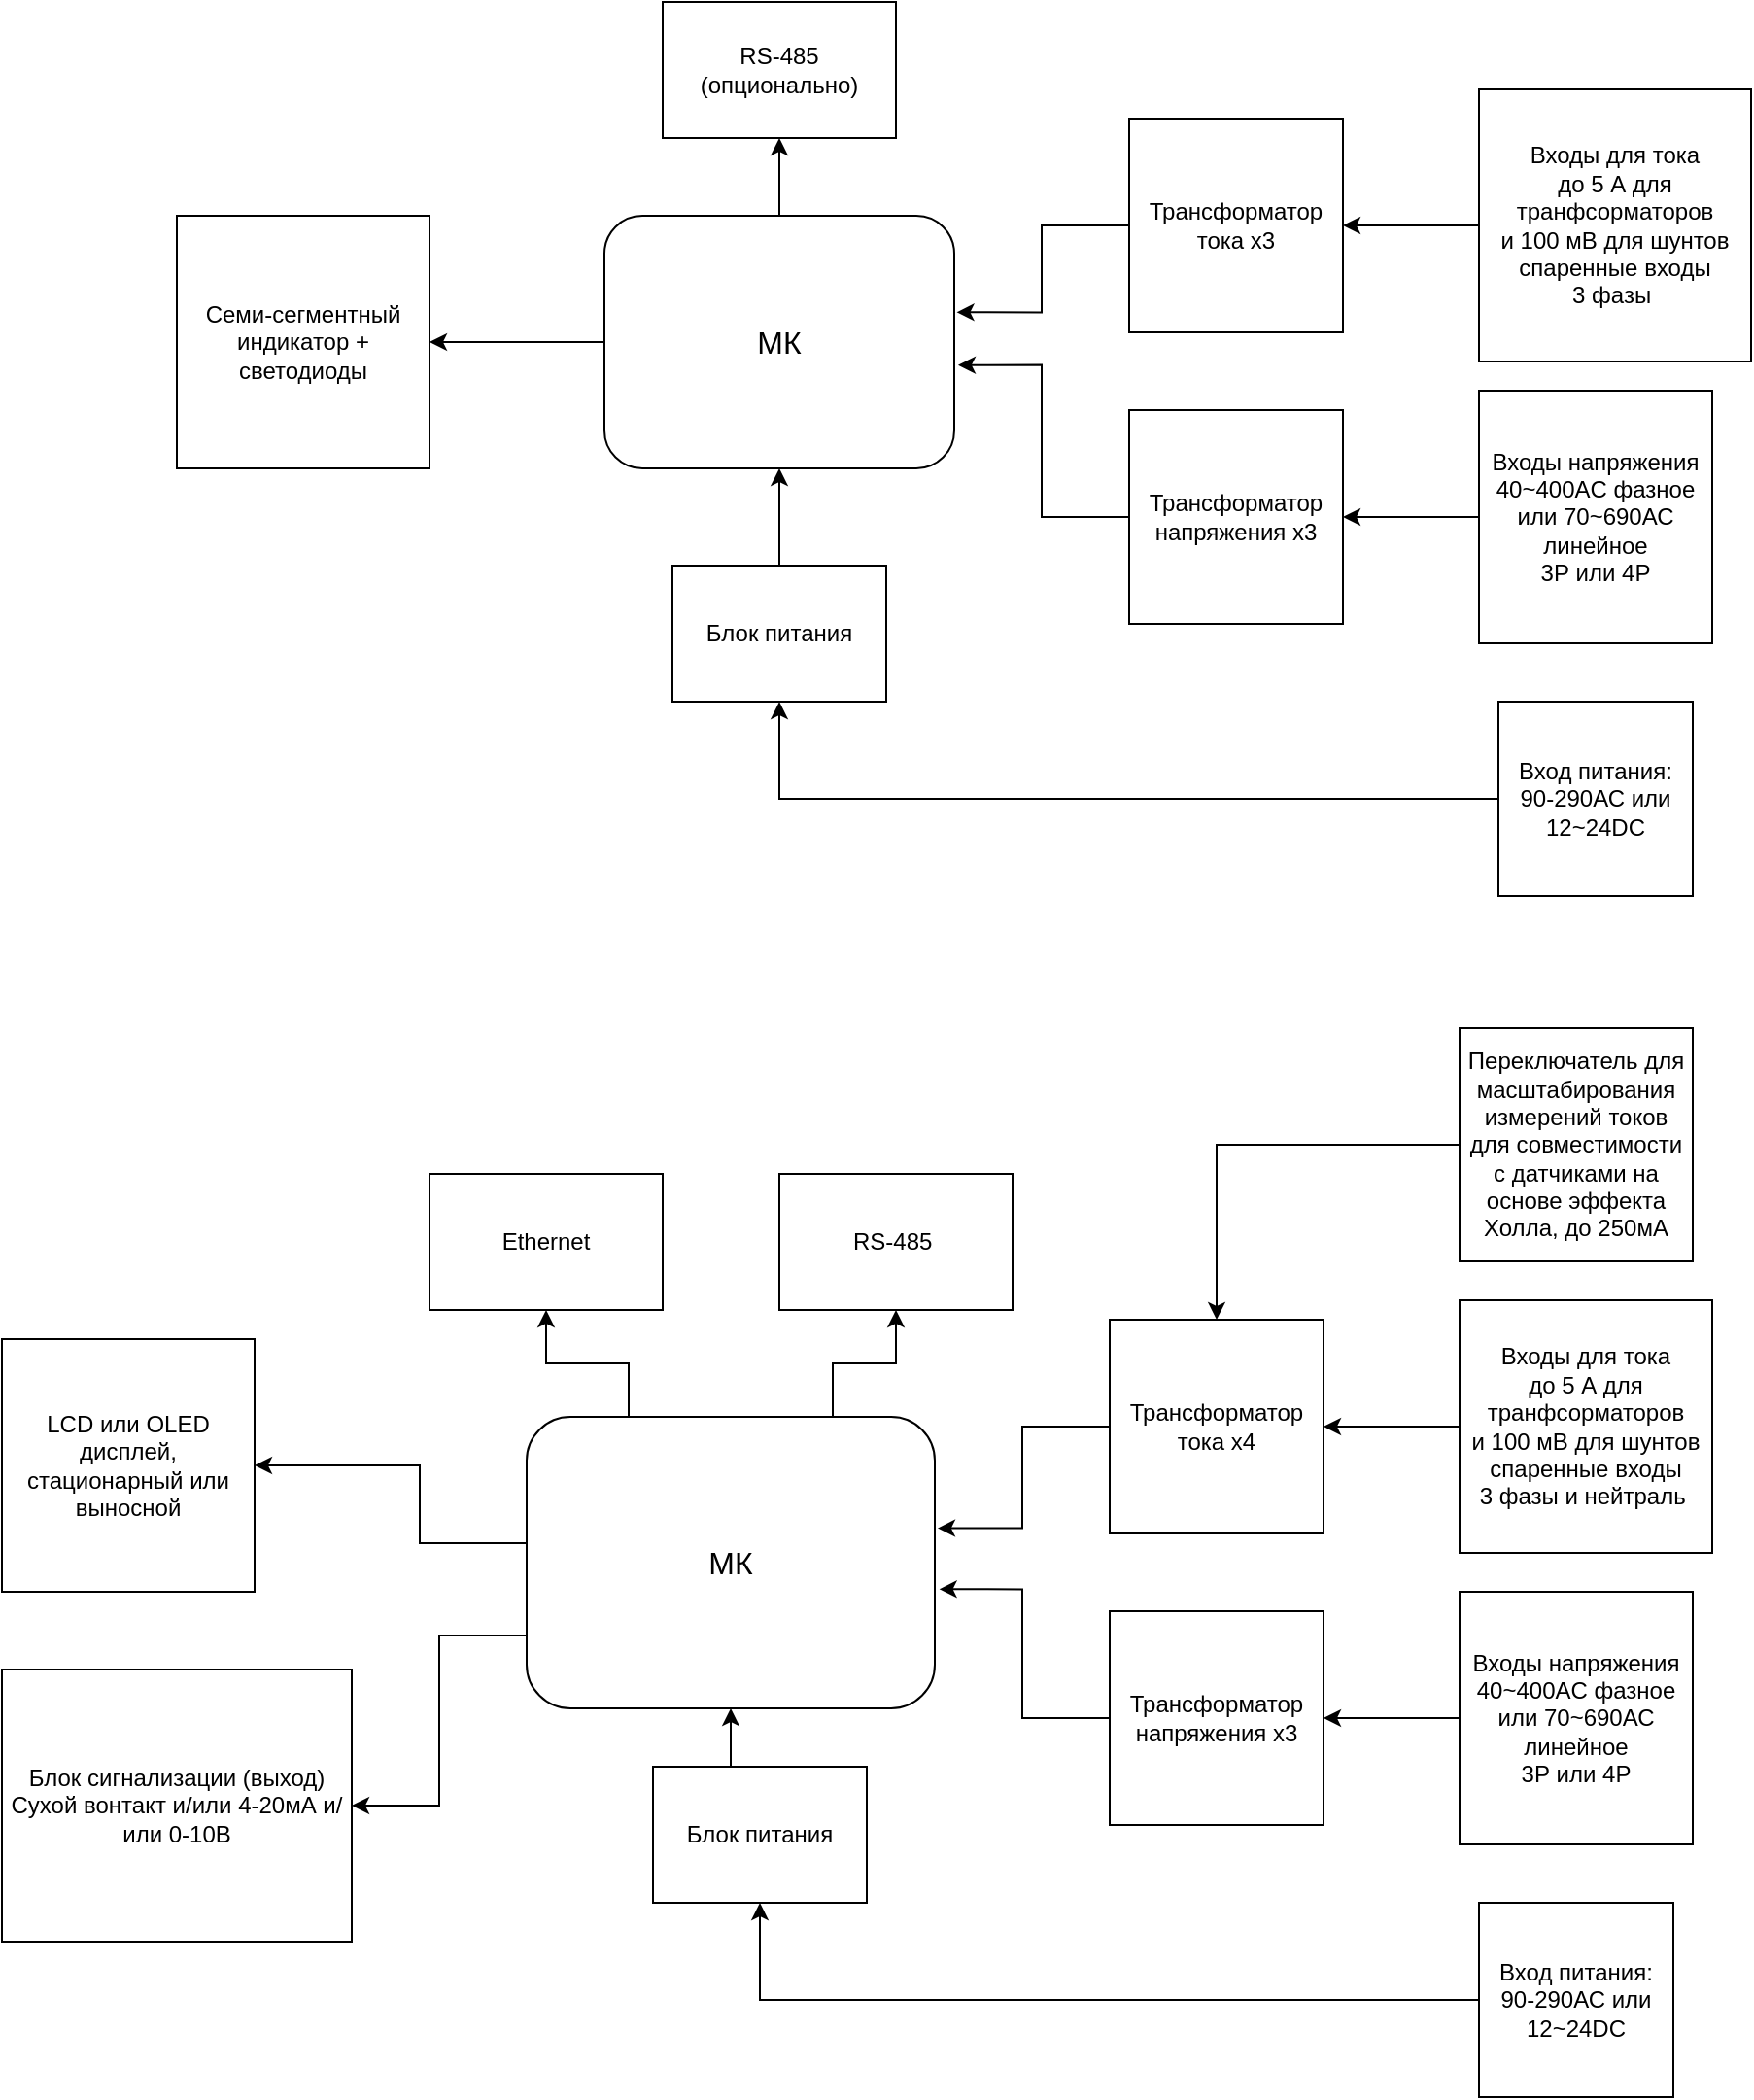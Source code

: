 <mxfile version="23.1.5" type="github">
  <diagram name="Страница — 1" id="n5297YDXWTuSqS-TeUuD">
    <mxGraphModel dx="1562" dy="818" grid="1" gridSize="10" guides="1" tooltips="1" connect="1" arrows="1" fold="1" page="1" pageScale="1" pageWidth="2339" pageHeight="3300" math="0" shadow="0">
      <root>
        <mxCell id="0" />
        <mxCell id="1" parent="0" />
        <mxCell id="Zt0sIPypEy9pdhqAK2nU-18" style="edgeStyle=orthogonalEdgeStyle;rounded=0;orthogonalLoop=1;jettySize=auto;html=1;exitX=0;exitY=0.5;exitDx=0;exitDy=0;entryX=1;entryY=0.5;entryDx=0;entryDy=0;" edge="1" parent="1" source="Zt0sIPypEy9pdhqAK2nU-1" target="Zt0sIPypEy9pdhqAK2nU-7">
          <mxGeometry relative="1" as="geometry" />
        </mxCell>
        <mxCell id="Zt0sIPypEy9pdhqAK2nU-19" style="edgeStyle=orthogonalEdgeStyle;rounded=0;orthogonalLoop=1;jettySize=auto;html=1;exitX=0.5;exitY=0;exitDx=0;exitDy=0;entryX=0.5;entryY=1;entryDx=0;entryDy=0;" edge="1" parent="1" source="Zt0sIPypEy9pdhqAK2nU-1" target="Zt0sIPypEy9pdhqAK2nU-4">
          <mxGeometry relative="1" as="geometry" />
        </mxCell>
        <mxCell id="Zt0sIPypEy9pdhqAK2nU-1" value="&lt;font style=&quot;font-size: 16px;&quot;&gt;МК&lt;/font&gt;" style="rounded=1;whiteSpace=wrap;html=1;" vertex="1" parent="1">
          <mxGeometry x="620" y="292" width="180" height="130" as="geometry" />
        </mxCell>
        <mxCell id="Zt0sIPypEy9pdhqAK2nU-2" value="Трансформатор напряжения х3" style="whiteSpace=wrap;html=1;aspect=fixed;" vertex="1" parent="1">
          <mxGeometry x="890" y="392" width="110" height="110" as="geometry" />
        </mxCell>
        <mxCell id="Zt0sIPypEy9pdhqAK2nU-3" value="Трансформатор тока х3" style="whiteSpace=wrap;html=1;aspect=fixed;" vertex="1" parent="1">
          <mxGeometry x="890" y="242" width="110" height="110" as="geometry" />
        </mxCell>
        <mxCell id="Zt0sIPypEy9pdhqAK2nU-4" value="RS-485 (опционально)" style="rounded=0;whiteSpace=wrap;html=1;" vertex="1" parent="1">
          <mxGeometry x="650" y="182" width="120" height="70" as="geometry" />
        </mxCell>
        <mxCell id="Zt0sIPypEy9pdhqAK2nU-17" style="edgeStyle=orthogonalEdgeStyle;rounded=0;orthogonalLoop=1;jettySize=auto;html=1;exitX=0.5;exitY=0;exitDx=0;exitDy=0;entryX=0.5;entryY=1;entryDx=0;entryDy=0;" edge="1" parent="1" source="Zt0sIPypEy9pdhqAK2nU-5" target="Zt0sIPypEy9pdhqAK2nU-1">
          <mxGeometry relative="1" as="geometry" />
        </mxCell>
        <mxCell id="Zt0sIPypEy9pdhqAK2nU-5" value="Блок питания" style="rounded=0;whiteSpace=wrap;html=1;" vertex="1" parent="1">
          <mxGeometry x="655" y="472" width="110" height="70" as="geometry" />
        </mxCell>
        <mxCell id="Zt0sIPypEy9pdhqAK2nU-14" style="edgeStyle=orthogonalEdgeStyle;rounded=0;orthogonalLoop=1;jettySize=auto;html=1;exitX=0;exitY=0.5;exitDx=0;exitDy=0;" edge="1" parent="1" source="Zt0sIPypEy9pdhqAK2nU-6" target="Zt0sIPypEy9pdhqAK2nU-2">
          <mxGeometry relative="1" as="geometry" />
        </mxCell>
        <mxCell id="Zt0sIPypEy9pdhqAK2nU-6" value="&amp;nbsp;Входы напряжения&amp;nbsp;&lt;div&gt;40~400AC фазное или 70~690АС линейное&lt;/div&gt;&lt;div&gt;3Р или 4Р&lt;/div&gt;" style="rounded=0;whiteSpace=wrap;html=1;" vertex="1" parent="1">
          <mxGeometry x="1070" y="382" width="120" height="130" as="geometry" />
        </mxCell>
        <mxCell id="Zt0sIPypEy9pdhqAK2nU-7" value="Семи-сегментный индикатор + светодиоды" style="rounded=0;whiteSpace=wrap;html=1;" vertex="1" parent="1">
          <mxGeometry x="400" y="292" width="130" height="130" as="geometry" />
        </mxCell>
        <mxCell id="Zt0sIPypEy9pdhqAK2nU-16" style="edgeStyle=orthogonalEdgeStyle;rounded=0;orthogonalLoop=1;jettySize=auto;html=1;exitX=0;exitY=0.5;exitDx=0;exitDy=0;entryX=0.5;entryY=1;entryDx=0;entryDy=0;" edge="1" parent="1" source="Zt0sIPypEy9pdhqAK2nU-8" target="Zt0sIPypEy9pdhqAK2nU-5">
          <mxGeometry relative="1" as="geometry" />
        </mxCell>
        <mxCell id="Zt0sIPypEy9pdhqAK2nU-8" value="Вход питания: 90-290АС или 12~24DC" style="whiteSpace=wrap;html=1;aspect=fixed;" vertex="1" parent="1">
          <mxGeometry x="1080" y="542" width="100" height="100" as="geometry" />
        </mxCell>
        <mxCell id="Zt0sIPypEy9pdhqAK2nU-12" style="edgeStyle=orthogonalEdgeStyle;rounded=0;orthogonalLoop=1;jettySize=auto;html=1;exitX=0;exitY=0.5;exitDx=0;exitDy=0;entryX=1;entryY=0.5;entryDx=0;entryDy=0;" edge="1" parent="1" source="Zt0sIPypEy9pdhqAK2nU-10" target="Zt0sIPypEy9pdhqAK2nU-3">
          <mxGeometry relative="1" as="geometry" />
        </mxCell>
        <mxCell id="Zt0sIPypEy9pdhqAK2nU-10" value="Входы для тока&lt;br&gt;до 5 А для транфсорматоров&lt;br&gt;и 100 мВ для шунтов&lt;br&gt;спаренные входы&lt;br&gt;3 фазы&amp;nbsp;" style="whiteSpace=wrap;html=1;aspect=fixed;" vertex="1" parent="1">
          <mxGeometry x="1070" y="227" width="140" height="140" as="geometry" />
        </mxCell>
        <mxCell id="Zt0sIPypEy9pdhqAK2nU-13" style="edgeStyle=orthogonalEdgeStyle;rounded=0;orthogonalLoop=1;jettySize=auto;html=1;exitX=0;exitY=0.5;exitDx=0;exitDy=0;entryX=1.007;entryY=0.382;entryDx=0;entryDy=0;entryPerimeter=0;" edge="1" parent="1" source="Zt0sIPypEy9pdhqAK2nU-3" target="Zt0sIPypEy9pdhqAK2nU-1">
          <mxGeometry relative="1" as="geometry" />
        </mxCell>
        <mxCell id="Zt0sIPypEy9pdhqAK2nU-15" style="edgeStyle=orthogonalEdgeStyle;rounded=0;orthogonalLoop=1;jettySize=auto;html=1;exitX=0;exitY=0.5;exitDx=0;exitDy=0;entryX=1.011;entryY=0.591;entryDx=0;entryDy=0;entryPerimeter=0;" edge="1" parent="1" source="Zt0sIPypEy9pdhqAK2nU-2" target="Zt0sIPypEy9pdhqAK2nU-1">
          <mxGeometry relative="1" as="geometry" />
        </mxCell>
        <mxCell id="Zt0sIPypEy9pdhqAK2nU-20" style="edgeStyle=orthogonalEdgeStyle;rounded=0;orthogonalLoop=1;jettySize=auto;html=1;exitX=0;exitY=0.5;exitDx=0;exitDy=0;entryX=1;entryY=0.5;entryDx=0;entryDy=0;" edge="1" parent="1" source="Zt0sIPypEy9pdhqAK2nU-22" target="Zt0sIPypEy9pdhqAK2nU-30">
          <mxGeometry relative="1" as="geometry">
            <Array as="points">
              <mxPoint x="525" y="975" />
              <mxPoint x="525" y="935" />
            </Array>
          </mxGeometry>
        </mxCell>
        <mxCell id="Zt0sIPypEy9pdhqAK2nU-40" style="edgeStyle=orthogonalEdgeStyle;rounded=0;orthogonalLoop=1;jettySize=auto;html=1;exitX=0;exitY=0.75;exitDx=0;exitDy=0;entryX=1;entryY=0.5;entryDx=0;entryDy=0;" edge="1" parent="1" source="Zt0sIPypEy9pdhqAK2nU-22" target="Zt0sIPypEy9pdhqAK2nU-39">
          <mxGeometry relative="1" as="geometry" />
        </mxCell>
        <mxCell id="Zt0sIPypEy9pdhqAK2nU-41" style="edgeStyle=orthogonalEdgeStyle;rounded=0;orthogonalLoop=1;jettySize=auto;html=1;exitX=0.25;exitY=0;exitDx=0;exitDy=0;entryX=0.5;entryY=1;entryDx=0;entryDy=0;" edge="1" parent="1" source="Zt0sIPypEy9pdhqAK2nU-22" target="Zt0sIPypEy9pdhqAK2nU-37">
          <mxGeometry relative="1" as="geometry" />
        </mxCell>
        <mxCell id="Zt0sIPypEy9pdhqAK2nU-42" style="edgeStyle=orthogonalEdgeStyle;rounded=0;orthogonalLoop=1;jettySize=auto;html=1;exitX=0.75;exitY=0;exitDx=0;exitDy=0;entryX=0.5;entryY=1;entryDx=0;entryDy=0;" edge="1" parent="1" source="Zt0sIPypEy9pdhqAK2nU-22" target="Zt0sIPypEy9pdhqAK2nU-25">
          <mxGeometry relative="1" as="geometry" />
        </mxCell>
        <mxCell id="Zt0sIPypEy9pdhqAK2nU-22" value="&lt;font style=&quot;font-size: 16px;&quot;&gt;МК&lt;/font&gt;" style="rounded=1;whiteSpace=wrap;html=1;" vertex="1" parent="1">
          <mxGeometry x="580" y="910" width="210" height="150" as="geometry" />
        </mxCell>
        <mxCell id="Zt0sIPypEy9pdhqAK2nU-23" value="Трансформатор напряжения х3" style="whiteSpace=wrap;html=1;aspect=fixed;" vertex="1" parent="1">
          <mxGeometry x="880" y="1010" width="110" height="110" as="geometry" />
        </mxCell>
        <mxCell id="Zt0sIPypEy9pdhqAK2nU-24" value="Трансформатор тока х4" style="whiteSpace=wrap;html=1;aspect=fixed;" vertex="1" parent="1">
          <mxGeometry x="880" y="860" width="110" height="110" as="geometry" />
        </mxCell>
        <mxCell id="Zt0sIPypEy9pdhqAK2nU-25" value="RS-485&amp;nbsp;" style="rounded=0;whiteSpace=wrap;html=1;" vertex="1" parent="1">
          <mxGeometry x="710" y="785" width="120" height="70" as="geometry" />
        </mxCell>
        <mxCell id="Zt0sIPypEy9pdhqAK2nU-26" style="edgeStyle=orthogonalEdgeStyle;rounded=0;orthogonalLoop=1;jettySize=auto;html=1;exitX=0.5;exitY=0;exitDx=0;exitDy=0;entryX=0.5;entryY=1;entryDx=0;entryDy=0;" edge="1" parent="1" source="Zt0sIPypEy9pdhqAK2nU-27" target="Zt0sIPypEy9pdhqAK2nU-22">
          <mxGeometry relative="1" as="geometry" />
        </mxCell>
        <mxCell id="Zt0sIPypEy9pdhqAK2nU-27" value="Блок питания" style="rounded=0;whiteSpace=wrap;html=1;" vertex="1" parent="1">
          <mxGeometry x="645" y="1090" width="110" height="70" as="geometry" />
        </mxCell>
        <mxCell id="Zt0sIPypEy9pdhqAK2nU-28" style="edgeStyle=orthogonalEdgeStyle;rounded=0;orthogonalLoop=1;jettySize=auto;html=1;exitX=0;exitY=0.5;exitDx=0;exitDy=0;" edge="1" parent="1" source="Zt0sIPypEy9pdhqAK2nU-29" target="Zt0sIPypEy9pdhqAK2nU-23">
          <mxGeometry relative="1" as="geometry" />
        </mxCell>
        <mxCell id="Zt0sIPypEy9pdhqAK2nU-29" value="&amp;nbsp;Входы напряжения&amp;nbsp;&lt;div&gt;40~400AC фазное или 70~690АС линейное&lt;/div&gt;&lt;div&gt;3Р или 4Р&lt;/div&gt;" style="rounded=0;whiteSpace=wrap;html=1;" vertex="1" parent="1">
          <mxGeometry x="1060" y="1000" width="120" height="130" as="geometry" />
        </mxCell>
        <mxCell id="Zt0sIPypEy9pdhqAK2nU-30" value="LCD или OLED дисплей, стационарный или выносной" style="rounded=0;whiteSpace=wrap;html=1;" vertex="1" parent="1">
          <mxGeometry x="310" y="870" width="130" height="130" as="geometry" />
        </mxCell>
        <mxCell id="Zt0sIPypEy9pdhqAK2nU-31" style="edgeStyle=orthogonalEdgeStyle;rounded=0;orthogonalLoop=1;jettySize=auto;html=1;exitX=0;exitY=0.5;exitDx=0;exitDy=0;entryX=0.5;entryY=1;entryDx=0;entryDy=0;" edge="1" parent="1" source="Zt0sIPypEy9pdhqAK2nU-32" target="Zt0sIPypEy9pdhqAK2nU-27">
          <mxGeometry relative="1" as="geometry" />
        </mxCell>
        <mxCell id="Zt0sIPypEy9pdhqAK2nU-32" value="Вход питания: 90-290АС или 12~24DC" style="whiteSpace=wrap;html=1;aspect=fixed;" vertex="1" parent="1">
          <mxGeometry x="1070" y="1160" width="100" height="100" as="geometry" />
        </mxCell>
        <mxCell id="Zt0sIPypEy9pdhqAK2nU-33" style="edgeStyle=orthogonalEdgeStyle;rounded=0;orthogonalLoop=1;jettySize=auto;html=1;exitX=0;exitY=0.5;exitDx=0;exitDy=0;entryX=1;entryY=0.5;entryDx=0;entryDy=0;" edge="1" parent="1" source="Zt0sIPypEy9pdhqAK2nU-34" target="Zt0sIPypEy9pdhqAK2nU-24">
          <mxGeometry relative="1" as="geometry" />
        </mxCell>
        <mxCell id="Zt0sIPypEy9pdhqAK2nU-34" value="Входы для тока&lt;br&gt;до 5 А для транфсорматоров&lt;br&gt;и 100 мВ для шунтов&lt;br&gt;спаренные входы&lt;br&gt;3 фазы и нейтраль&amp;nbsp;" style="whiteSpace=wrap;html=1;aspect=fixed;" vertex="1" parent="1">
          <mxGeometry x="1060" y="850" width="130" height="130" as="geometry" />
        </mxCell>
        <mxCell id="Zt0sIPypEy9pdhqAK2nU-35" style="edgeStyle=orthogonalEdgeStyle;rounded=0;orthogonalLoop=1;jettySize=auto;html=1;exitX=0;exitY=0.5;exitDx=0;exitDy=0;entryX=1.007;entryY=0.382;entryDx=0;entryDy=0;entryPerimeter=0;" edge="1" parent="1" source="Zt0sIPypEy9pdhqAK2nU-24" target="Zt0sIPypEy9pdhqAK2nU-22">
          <mxGeometry relative="1" as="geometry" />
        </mxCell>
        <mxCell id="Zt0sIPypEy9pdhqAK2nU-36" style="edgeStyle=orthogonalEdgeStyle;rounded=0;orthogonalLoop=1;jettySize=auto;html=1;exitX=0;exitY=0.5;exitDx=0;exitDy=0;entryX=1.011;entryY=0.591;entryDx=0;entryDy=0;entryPerimeter=0;" edge="1" parent="1" source="Zt0sIPypEy9pdhqAK2nU-23" target="Zt0sIPypEy9pdhqAK2nU-22">
          <mxGeometry relative="1" as="geometry" />
        </mxCell>
        <mxCell id="Zt0sIPypEy9pdhqAK2nU-37" value="Ethernet" style="rounded=0;whiteSpace=wrap;html=1;" vertex="1" parent="1">
          <mxGeometry x="530" y="785" width="120" height="70" as="geometry" />
        </mxCell>
        <mxCell id="Zt0sIPypEy9pdhqAK2nU-39" value="Блок сигнализации (выход)&lt;br&gt;Сухой вонтакт и/или 4-20мА и/или 0-10В" style="rounded=0;whiteSpace=wrap;html=1;" vertex="1" parent="1">
          <mxGeometry x="310" y="1040" width="180" height="140" as="geometry" />
        </mxCell>
        <mxCell id="Zt0sIPypEy9pdhqAK2nU-44" style="edgeStyle=orthogonalEdgeStyle;rounded=0;orthogonalLoop=1;jettySize=auto;html=1;exitX=0;exitY=0.5;exitDx=0;exitDy=0;entryX=0.5;entryY=0;entryDx=0;entryDy=0;" edge="1" parent="1" source="Zt0sIPypEy9pdhqAK2nU-43" target="Zt0sIPypEy9pdhqAK2nU-24">
          <mxGeometry relative="1" as="geometry" />
        </mxCell>
        <mxCell id="Zt0sIPypEy9pdhqAK2nU-43" value="Переключатель для масштабирования измерений токов для совместимости с датчиками на основе эффекта Холла, до 250мА" style="whiteSpace=wrap;html=1;aspect=fixed;" vertex="1" parent="1">
          <mxGeometry x="1060" y="710" width="120" height="120" as="geometry" />
        </mxCell>
      </root>
    </mxGraphModel>
  </diagram>
</mxfile>

